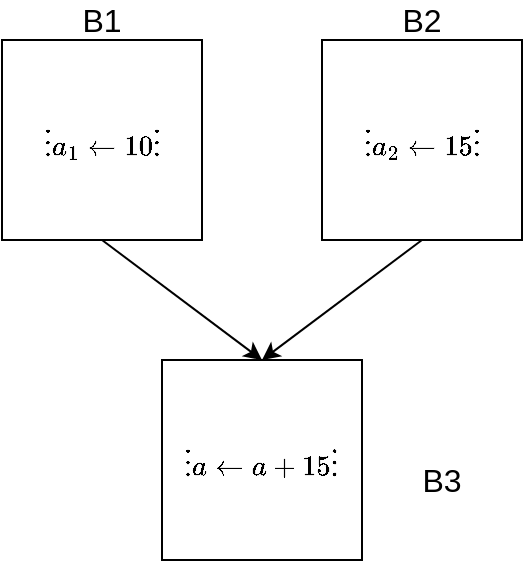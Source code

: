 <mxfile version="14.6.13" type="device"><diagram id="InsMzVuF68MKecqp6eDL" name="第 1 页"><mxGraphModel dx="716" dy="419" grid="1" gridSize="10" guides="1" tooltips="1" connect="1" arrows="1" fold="1" page="1" pageScale="1" pageWidth="827" pageHeight="1169" math="1" shadow="0"><root><mxCell id="0"/><mxCell id="1" parent="0"/><mxCell id="bJ8E-dqCzka2ubj894pC-5" style="edgeStyle=none;rounded=0;orthogonalLoop=1;jettySize=auto;html=1;entryX=0.5;entryY=0;entryDx=0;entryDy=0;exitX=0.5;exitY=1;exitDx=0;exitDy=0;" edge="1" parent="1" source="bJ8E-dqCzka2ubj894pC-1" target="bJ8E-dqCzka2ubj894pC-3"><mxGeometry relative="1" as="geometry"/></mxCell><mxCell id="bJ8E-dqCzka2ubj894pC-1" value="" style="rounded=0;whiteSpace=wrap;html=1;" vertex="1" parent="1"><mxGeometry x="260" y="400" width="100" height="100" as="geometry"/></mxCell><mxCell id="bJ8E-dqCzka2ubj894pC-7" style="edgeStyle=none;rounded=0;orthogonalLoop=1;jettySize=auto;html=1;exitX=0.5;exitY=1;exitDx=0;exitDy=0;entryX=0.5;entryY=0;entryDx=0;entryDy=0;" edge="1" parent="1" source="bJ8E-dqCzka2ubj894pC-2" target="bJ8E-dqCzka2ubj894pC-3"><mxGeometry relative="1" as="geometry"/></mxCell><mxCell id="bJ8E-dqCzka2ubj894pC-2" value="" style="rounded=0;whiteSpace=wrap;html=1;" vertex="1" parent="1"><mxGeometry x="420" y="400" width="100" height="100" as="geometry"/></mxCell><mxCell id="bJ8E-dqCzka2ubj894pC-3" value="" style="rounded=0;whiteSpace=wrap;html=1;" vertex="1" parent="1"><mxGeometry x="340" y="560" width="100" height="100" as="geometry"/></mxCell><mxCell id="bJ8E-dqCzka2ubj894pC-8" value="&lt;font style=&quot;font-size: 16px&quot;&gt;B1&lt;/font&gt;" style="text;html=1;strokeColor=none;fillColor=none;align=center;verticalAlign=middle;whiteSpace=wrap;rounded=0;" vertex="1" parent="1"><mxGeometry x="290" y="380" width="40" height="20" as="geometry"/></mxCell><mxCell id="bJ8E-dqCzka2ubj894pC-10" value="&lt;font style=&quot;font-size: 16px&quot;&gt;B2&lt;/font&gt;" style="text;html=1;strokeColor=none;fillColor=none;align=center;verticalAlign=middle;whiteSpace=wrap;rounded=0;" vertex="1" parent="1"><mxGeometry x="450" y="380" width="40" height="20" as="geometry"/></mxCell><mxCell id="bJ8E-dqCzka2ubj894pC-11" value="&lt;font style=&quot;font-size: 16px&quot;&gt;B3&lt;/font&gt;" style="text;html=1;strokeColor=none;fillColor=none;align=center;verticalAlign=middle;whiteSpace=wrap;rounded=0;" vertex="1" parent="1"><mxGeometry x="460" y="610" width="40" height="20" as="geometry"/></mxCell><mxCell id="bJ8E-dqCzka2ubj894pC-12" value="$$&lt;br&gt;\vdots\\&lt;br&gt;a_1\gets10\\&lt;br&gt;\vdots&lt;br&gt;$$" style="text;html=1;strokeColor=none;fillColor=none;align=center;verticalAlign=middle;whiteSpace=wrap;rounded=0;" vertex="1" parent="1"><mxGeometry x="260" y="400" width="100" height="100" as="geometry"/></mxCell><mxCell id="bJ8E-dqCzka2ubj894pC-13" value="$$&lt;br&gt;\vdots\\&lt;br&gt;a_2\gets15\\&lt;br&gt;\vdots&lt;br&gt;$$" style="text;html=1;strokeColor=none;fillColor=none;align=center;verticalAlign=middle;whiteSpace=wrap;rounded=0;" vertex="1" parent="1"><mxGeometry x="420" y="400" width="100" height="100" as="geometry"/></mxCell><mxCell id="bJ8E-dqCzka2ubj894pC-14" value="$$&lt;br&gt;\vdots\\&lt;br&gt;a\gets a+15\\&lt;br&gt;\vdots&lt;br&gt;$$" style="text;html=1;strokeColor=none;fillColor=none;align=center;verticalAlign=middle;whiteSpace=wrap;rounded=0;" vertex="1" parent="1"><mxGeometry x="340" y="560" width="100" height="100" as="geometry"/></mxCell></root></mxGraphModel></diagram></mxfile>